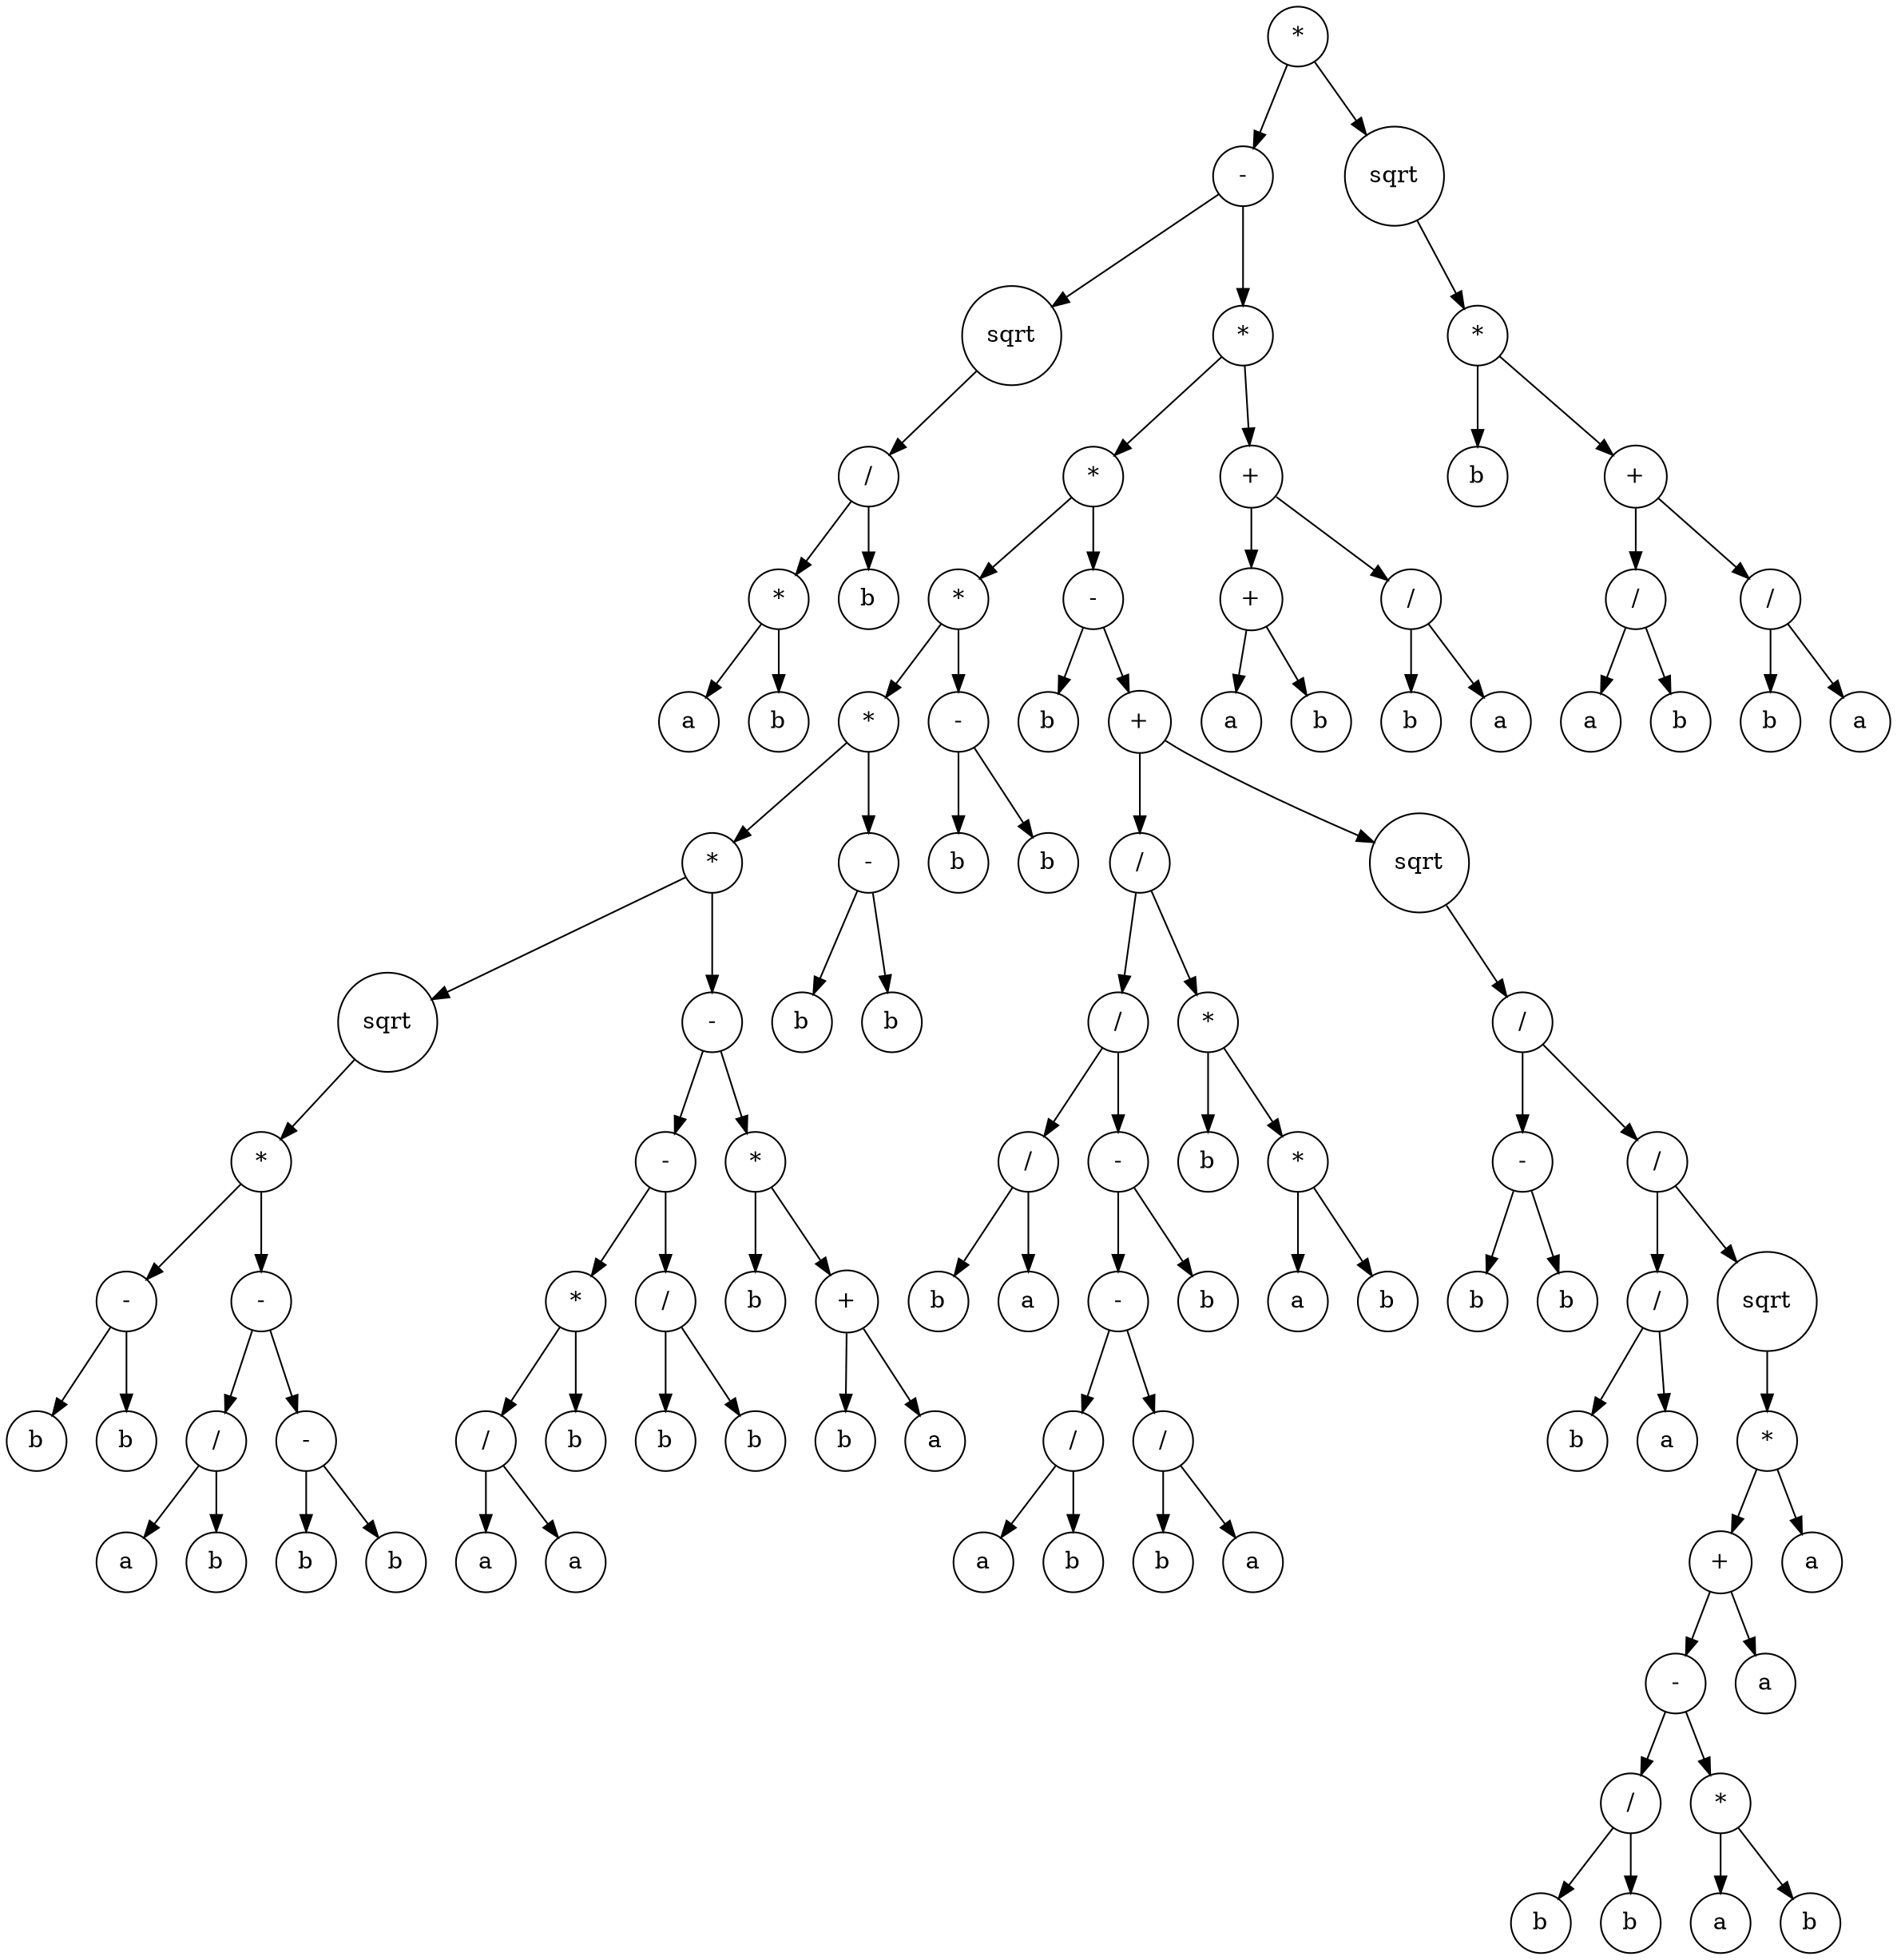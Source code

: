 digraph g {
graph [ordering=out];
node [shape=circle];
n[label = "*"];
n0[label = "-"];
n00[label = "sqrt"];
n000[label = "/"];
n0000[label = "*"];
n00000[label = "a"];
n0000 -> n00000;
n00001[label = "b"];
n0000 -> n00001;
n000 -> n0000;
n0001[label = "b"];
n000 -> n0001;
n00 -> n000;
n0 -> n00;
n01[label = "*"];
n010[label = "*"];
n0100[label = "*"];
n01000[label = "*"];
n010000[label = "*"];
n0100000[label = "sqrt"];
n01000000[label = "*"];
n010000000[label = "-"];
n0100000000[label = "b"];
n010000000 -> n0100000000;
n0100000001[label = "b"];
n010000000 -> n0100000001;
n01000000 -> n010000000;
n010000001[label = "-"];
n0100000010[label = "/"];
n01000000100[label = "a"];
n0100000010 -> n01000000100;
n01000000101[label = "b"];
n0100000010 -> n01000000101;
n010000001 -> n0100000010;
n0100000011[label = "-"];
n01000000110[label = "b"];
n0100000011 -> n01000000110;
n01000000111[label = "b"];
n0100000011 -> n01000000111;
n010000001 -> n0100000011;
n01000000 -> n010000001;
n0100000 -> n01000000;
n010000 -> n0100000;
n0100001[label = "-"];
n01000010[label = "-"];
n010000100[label = "*"];
n0100001000[label = "/"];
n01000010000[label = "a"];
n0100001000 -> n01000010000;
n01000010001[label = "a"];
n0100001000 -> n01000010001;
n010000100 -> n0100001000;
n0100001001[label = "b"];
n010000100 -> n0100001001;
n01000010 -> n010000100;
n010000101[label = "/"];
n0100001010[label = "b"];
n010000101 -> n0100001010;
n0100001011[label = "b"];
n010000101 -> n0100001011;
n01000010 -> n010000101;
n0100001 -> n01000010;
n01000011[label = "*"];
n010000110[label = "b"];
n01000011 -> n010000110;
n010000111[label = "+"];
n0100001110[label = "b"];
n010000111 -> n0100001110;
n0100001111[label = "a"];
n010000111 -> n0100001111;
n01000011 -> n010000111;
n0100001 -> n01000011;
n010000 -> n0100001;
n01000 -> n010000;
n010001[label = "-"];
n0100010[label = "b"];
n010001 -> n0100010;
n0100011[label = "b"];
n010001 -> n0100011;
n01000 -> n010001;
n0100 -> n01000;
n01001[label = "-"];
n010010[label = "b"];
n01001 -> n010010;
n010011[label = "b"];
n01001 -> n010011;
n0100 -> n01001;
n010 -> n0100;
n0101[label = "-"];
n01010[label = "b"];
n0101 -> n01010;
n01011[label = "+"];
n010110[label = "/"];
n0101100[label = "/"];
n01011000[label = "/"];
n010110000[label = "b"];
n01011000 -> n010110000;
n010110001[label = "a"];
n01011000 -> n010110001;
n0101100 -> n01011000;
n01011001[label = "-"];
n010110010[label = "-"];
n0101100100[label = "/"];
n01011001000[label = "a"];
n0101100100 -> n01011001000;
n01011001001[label = "b"];
n0101100100 -> n01011001001;
n010110010 -> n0101100100;
n0101100101[label = "/"];
n01011001010[label = "b"];
n0101100101 -> n01011001010;
n01011001011[label = "a"];
n0101100101 -> n01011001011;
n010110010 -> n0101100101;
n01011001 -> n010110010;
n010110011[label = "b"];
n01011001 -> n010110011;
n0101100 -> n01011001;
n010110 -> n0101100;
n0101101[label = "*"];
n01011010[label = "b"];
n0101101 -> n01011010;
n01011011[label = "*"];
n010110110[label = "a"];
n01011011 -> n010110110;
n010110111[label = "b"];
n01011011 -> n010110111;
n0101101 -> n01011011;
n010110 -> n0101101;
n01011 -> n010110;
n010111[label = "sqrt"];
n0101110[label = "/"];
n01011100[label = "-"];
n010111000[label = "b"];
n01011100 -> n010111000;
n010111001[label = "b"];
n01011100 -> n010111001;
n0101110 -> n01011100;
n01011101[label = "/"];
n010111010[label = "/"];
n0101110100[label = "b"];
n010111010 -> n0101110100;
n0101110101[label = "a"];
n010111010 -> n0101110101;
n01011101 -> n010111010;
n010111011[label = "sqrt"];
n0101110110[label = "*"];
n01011101100[label = "+"];
n010111011000[label = "-"];
n0101110110000[label = "/"];
n01011101100000[label = "b"];
n0101110110000 -> n01011101100000;
n01011101100001[label = "b"];
n0101110110000 -> n01011101100001;
n010111011000 -> n0101110110000;
n0101110110001[label = "*"];
n01011101100010[label = "a"];
n0101110110001 -> n01011101100010;
n01011101100011[label = "b"];
n0101110110001 -> n01011101100011;
n010111011000 -> n0101110110001;
n01011101100 -> n010111011000;
n010111011001[label = "a"];
n01011101100 -> n010111011001;
n0101110110 -> n01011101100;
n01011101101[label = "a"];
n0101110110 -> n01011101101;
n010111011 -> n0101110110;
n01011101 -> n010111011;
n0101110 -> n01011101;
n010111 -> n0101110;
n01011 -> n010111;
n0101 -> n01011;
n010 -> n0101;
n01 -> n010;
n011[label = "+"];
n0110[label = "+"];
n01100[label = "a"];
n0110 -> n01100;
n01101[label = "b"];
n0110 -> n01101;
n011 -> n0110;
n0111[label = "/"];
n01110[label = "b"];
n0111 -> n01110;
n01111[label = "a"];
n0111 -> n01111;
n011 -> n0111;
n01 -> n011;
n0 -> n01;
n -> n0;
n1[label = "sqrt"];
n10[label = "*"];
n100[label = "b"];
n10 -> n100;
n101[label = "+"];
n1010[label = "/"];
n10100[label = "a"];
n1010 -> n10100;
n10101[label = "b"];
n1010 -> n10101;
n101 -> n1010;
n1011[label = "/"];
n10110[label = "b"];
n1011 -> n10110;
n10111[label = "a"];
n1011 -> n10111;
n101 -> n1011;
n10 -> n101;
n1 -> n10;
n -> n1;
}
